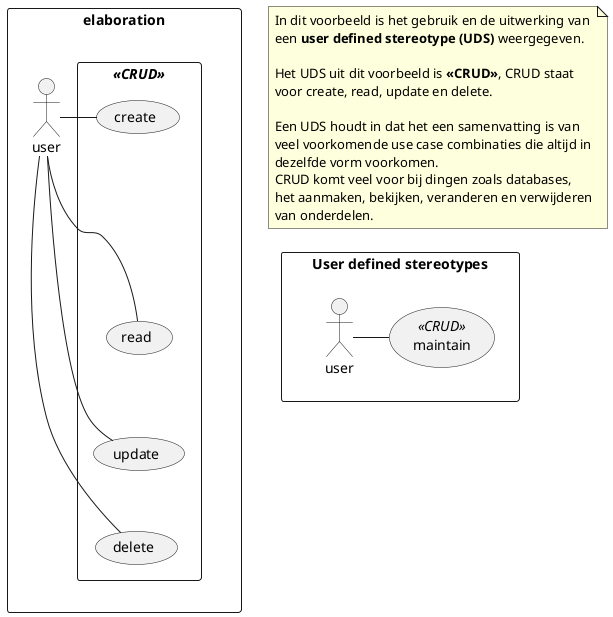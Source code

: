 @startuml
'https://plantuml.com/use-case-diagram

rectangle r1 as "User defined stereotypes"{
    actor r1_a1 as "user"
    usecase r1_uc1 as "//<<CRUD>>//
     maintain"

     r1_a1 -right- r1_uc1
}

rectangle r2 as "elaboration"{
    actor r2_a1 as "user"

    rectangle r3 as "//<<CRUD>>//"{
        usecase r2_uc1 as "create"
        usecase r2_uc2 as "read"
        usecase r2_uc3 as "update"
        usecase r2_uc4 as "delete"

        r2_uc1-[hidden]down-r2_uc2
        r2_uc2-[hidden]down-r2_uc3
        r2_uc3-[hidden]down-r2_uc4
    }

    r2_a1 -right- r2_uc1
    r2_a1 -right- r2_uc2
    r2_a1 -right- r2_uc3
    r2_a1 -right- r2_uc4
}

note as n1
    In dit voorbeeld is het gebruik en de uitwerking van
    een **user defined stereotype (UDS)** weergegeven.

    Het UDS uit dit voorbeeld is **<<CRUD>>**, CRUD staat
    voor create, read, update en delete.

    Een UDS houdt in dat het een samenvatting is van
    veel voorkomende use case combinaties die altijd in
    dezelfde vorm voorkomen.
    CRUD komt veel voor bij dingen zoals databases,
    het aanmaken, bekijken, veranderen en verwijderen
    van onderdelen.
end note
r2 .[hidden]. r1
@enduml